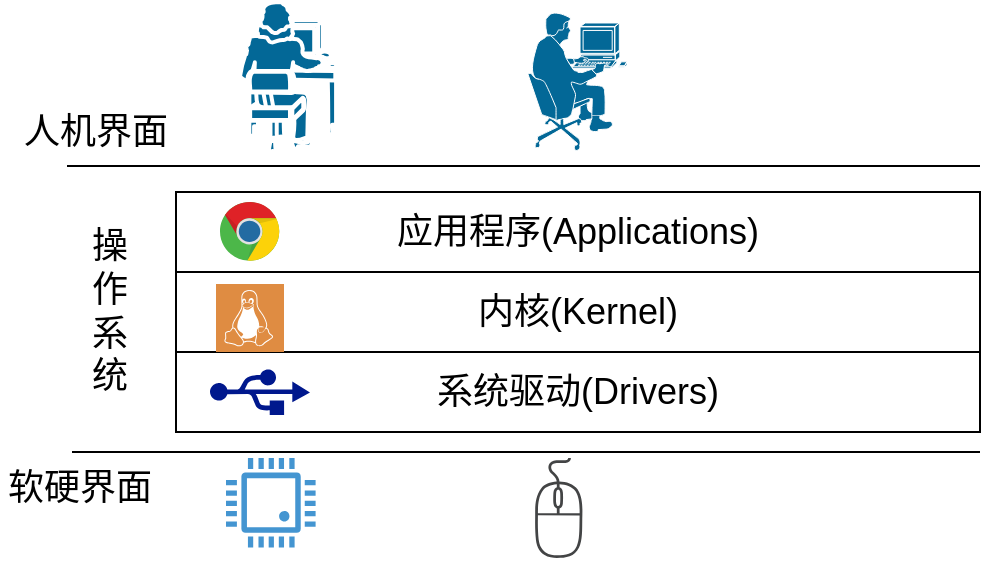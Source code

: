 <mxfile version="16.2.2" type="device"><diagram id="oVZtxA2d-Xnac1Vgho_r" name="Page-1"><mxGraphModel dx="1350" dy="774" grid="1" gridSize="10" guides="1" tooltips="1" connect="1" arrows="1" fold="1" page="1" pageScale="1" pageWidth="850" pageHeight="1100" math="0" shadow="0"><root><mxCell id="0"/><mxCell id="1" parent="0"/><mxCell id="hFif3yKjFBTzA97OijUW-1" value="" style="group" vertex="1" connectable="0" parent="1"><mxGeometry x="270" y="225" width="490" height="285" as="geometry"/></mxCell><mxCell id="KCsFkLF9oZFqG3GeB3dV-45" value="" style="endArrow=none;html=1;rounded=0;fontSize=18;" parent="hFif3yKjFBTzA97OijUW-1" edge="1"><mxGeometry width="50" height="50" relative="1" as="geometry"><mxPoint x="36" y="225" as="sourcePoint"/><mxPoint x="490" y="225" as="targetPoint"/></mxGeometry></mxCell><mxCell id="KCsFkLF9oZFqG3GeB3dV-46" value="" style="endArrow=none;html=1;rounded=0;fontSize=18;" parent="hFif3yKjFBTzA97OijUW-1" edge="1"><mxGeometry width="50" height="50" relative="1" as="geometry"><mxPoint x="33.5" y="82.0" as="sourcePoint"/><mxPoint x="490" y="82" as="targetPoint"/></mxGeometry></mxCell><mxCell id="KCsFkLF9oZFqG3GeB3dV-47" value="人机界面" style="text;html=1;strokeColor=none;fillColor=none;align=center;verticalAlign=middle;whiteSpace=wrap;rounded=0;fontSize=18;" parent="hFif3yKjFBTzA97OijUW-1" vertex="1"><mxGeometry x="8" y="50" width="80" height="30" as="geometry"/></mxCell><mxCell id="KCsFkLF9oZFqG3GeB3dV-48" value="软硬界面" style="text;html=1;strokeColor=none;fillColor=none;align=center;verticalAlign=middle;whiteSpace=wrap;rounded=0;fontSize=18;" parent="hFif3yKjFBTzA97OijUW-1" vertex="1"><mxGeometry y="228" width="80" height="30" as="geometry"/></mxCell><mxCell id="KCsFkLF9oZFqG3GeB3dV-55" value="" style="shape=mxgraph.cisco.people.pc_man;html=1;pointerEvents=1;dashed=0;fillColor=#036897;strokeColor=#ffffff;strokeWidth=2;verticalLabelPosition=bottom;verticalAlign=top;align=center;outlineConnect=0;fontSize=18;" parent="hFif3yKjFBTzA97OijUW-1" vertex="1"><mxGeometry x="264" y="5" width="50" height="70" as="geometry"/></mxCell><mxCell id="KCsFkLF9oZFqG3GeB3dV-56" value="" style="shape=mxgraph.cisco.people.mac_woman;html=1;pointerEvents=1;dashed=0;fillColor=#036897;strokeColor=#ffffff;strokeWidth=2;verticalLabelPosition=bottom;verticalAlign=top;align=center;outlineConnect=0;fontSize=18;" parent="hFif3yKjFBTzA97OijUW-1" vertex="1"><mxGeometry x="120" width="50" height="80" as="geometry"/></mxCell><mxCell id="KCsFkLF9oZFqG3GeB3dV-58" value="" style="shape=image;html=1;verticalAlign=top;verticalLabelPosition=bottom;labelBackgroundColor=#ffffff;imageAspect=0;aspect=fixed;image=https://cdn2.iconfinder.com/data/icons/mobile-and-internet-business/499/mobile_in_hand-128.png;fontSize=18;" parent="hFif3yKjFBTzA97OijUW-1" vertex="1"><mxGeometry x="373" y="7" width="68" height="68" as="geometry"/></mxCell><mxCell id="KCsFkLF9oZFqG3GeB3dV-59" value="" style="pointerEvents=1;shadow=0;dashed=0;html=1;strokeColor=none;fillColor=#4495D1;labelPosition=center;verticalLabelPosition=bottom;verticalAlign=top;align=center;outlineConnect=0;shape=mxgraph.veeam.cpu;fontSize=18;" parent="hFif3yKjFBTzA97OijUW-1" vertex="1"><mxGeometry x="113" y="228" width="44.8" height="44.8" as="geometry"/></mxCell><mxCell id="KCsFkLF9oZFqG3GeB3dV-64" value="" style="shape=image;html=1;verticalAlign=top;verticalLabelPosition=bottom;labelBackgroundColor=#ffffff;imageAspect=0;aspect=fixed;image=https://cdn2.iconfinder.com/data/icons/bitsies/128/Keyboard-128.png;fontSize=18;" parent="hFif3yKjFBTzA97OijUW-1" vertex="1"><mxGeometry x="186" y="221.4" width="53.6" height="53.6" as="geometry"/></mxCell><mxCell id="KCsFkLF9oZFqG3GeB3dV-65" value="" style="sketch=0;pointerEvents=1;shadow=0;dashed=0;html=1;strokeColor=none;fillColor=#434445;aspect=fixed;labelPosition=center;verticalLabelPosition=bottom;verticalAlign=top;align=center;outlineConnect=0;shape=mxgraph.vvd.mouse;fontSize=18;" parent="hFif3yKjFBTzA97OijUW-1" vertex="1"><mxGeometry x="267" y="228" width="24.5" height="50" as="geometry"/></mxCell><mxCell id="KCsFkLF9oZFqG3GeB3dV-68" value="" style="shape=image;html=1;verticalAlign=top;verticalLabelPosition=bottom;labelBackgroundColor=#ffffff;imageAspect=0;aspect=fixed;image=https://cdn2.iconfinder.com/data/icons/bitsies/128/Computer-128.png;fontSize=18;" parent="hFif3yKjFBTzA97OijUW-1" vertex="1"><mxGeometry x="316" y="228" width="57" height="57" as="geometry"/></mxCell><mxCell id="KCsFkLF9oZFqG3GeB3dV-70" value="" style="group" parent="hFif3yKjFBTzA97OijUW-1" vertex="1" connectable="0"><mxGeometry x="88" y="95" width="402" height="120" as="geometry"/></mxCell><mxCell id="KCsFkLF9oZFqG3GeB3dV-8" value="内核(Kernel)" style="rounded=0;whiteSpace=wrap;html=1;fontSize=18;" parent="KCsFkLF9oZFqG3GeB3dV-70" vertex="1"><mxGeometry y="40" width="402" height="40" as="geometry"/></mxCell><mxCell id="KCsFkLF9oZFqG3GeB3dV-10" value="应用程序(Applications)" style="rounded=0;whiteSpace=wrap;html=1;fontSize=18;" parent="KCsFkLF9oZFqG3GeB3dV-70" vertex="1"><mxGeometry width="402" height="40" as="geometry"/></mxCell><mxCell id="KCsFkLF9oZFqG3GeB3dV-44" value="系统驱动(Drivers)" style="rounded=0;whiteSpace=wrap;html=1;fontSize=18;" parent="KCsFkLF9oZFqG3GeB3dV-70" vertex="1"><mxGeometry y="80" width="402" height="40" as="geometry"/></mxCell><mxCell id="KCsFkLF9oZFqG3GeB3dV-76" value="" style="dashed=0;outlineConnect=0;html=1;align=center;labelPosition=center;verticalLabelPosition=bottom;verticalAlign=top;shape=mxgraph.weblogos.chrome;fontSize=18;" parent="KCsFkLF9oZFqG3GeB3dV-70" vertex="1"><mxGeometry x="22" y="5" width="30" height="30" as="geometry"/></mxCell><mxCell id="KCsFkLF9oZFqG3GeB3dV-72" value="" style="sketch=0;pointerEvents=1;shadow=0;dashed=0;html=1;strokeColor=none;fillColor=#DF8C42;labelPosition=center;verticalLabelPosition=bottom;verticalAlign=top;align=center;outlineConnect=0;shape=mxgraph.veeam2.linux;fontSize=18;" parent="KCsFkLF9oZFqG3GeB3dV-70" vertex="1"><mxGeometry x="20" y="46" width="34" height="34" as="geometry"/></mxCell><mxCell id="KCsFkLF9oZFqG3GeB3dV-77" value="" style="sketch=0;aspect=fixed;pointerEvents=1;shadow=0;dashed=0;html=1;strokeColor=none;labelPosition=center;verticalLabelPosition=bottom;verticalAlign=top;align=center;fillColor=#00188D;shape=mxgraph.mscae.enterprise.usb;fontSize=18;" parent="KCsFkLF9oZFqG3GeB3dV-70" vertex="1"><mxGeometry x="17" y="88.5" width="50" height="23" as="geometry"/></mxCell><mxCell id="KCsFkLF9oZFqG3GeB3dV-71" value="" style="shape=image;html=1;verticalAlign=top;verticalLabelPosition=bottom;labelBackgroundColor=#ffffff;imageAspect=0;aspect=fixed;image=https://cdn2.iconfinder.com/data/icons/essential-web-3/50/game-control-entertainment-joy-panel-128.png;fontSize=18;" parent="hFif3yKjFBTzA97OijUW-1" vertex="1"><mxGeometry x="396" y="228" width="57" height="57" as="geometry"/></mxCell><mxCell id="KCsFkLF9oZFqG3GeB3dV-81" value="操作系统" style="text;html=1;strokeColor=none;fillColor=none;align=center;verticalAlign=middle;whiteSpace=wrap;rounded=0;fontSize=18;" parent="hFif3yKjFBTzA97OijUW-1" vertex="1"><mxGeometry x="40" y="105" width="30" height="100" as="geometry"/></mxCell></root></mxGraphModel></diagram></mxfile>